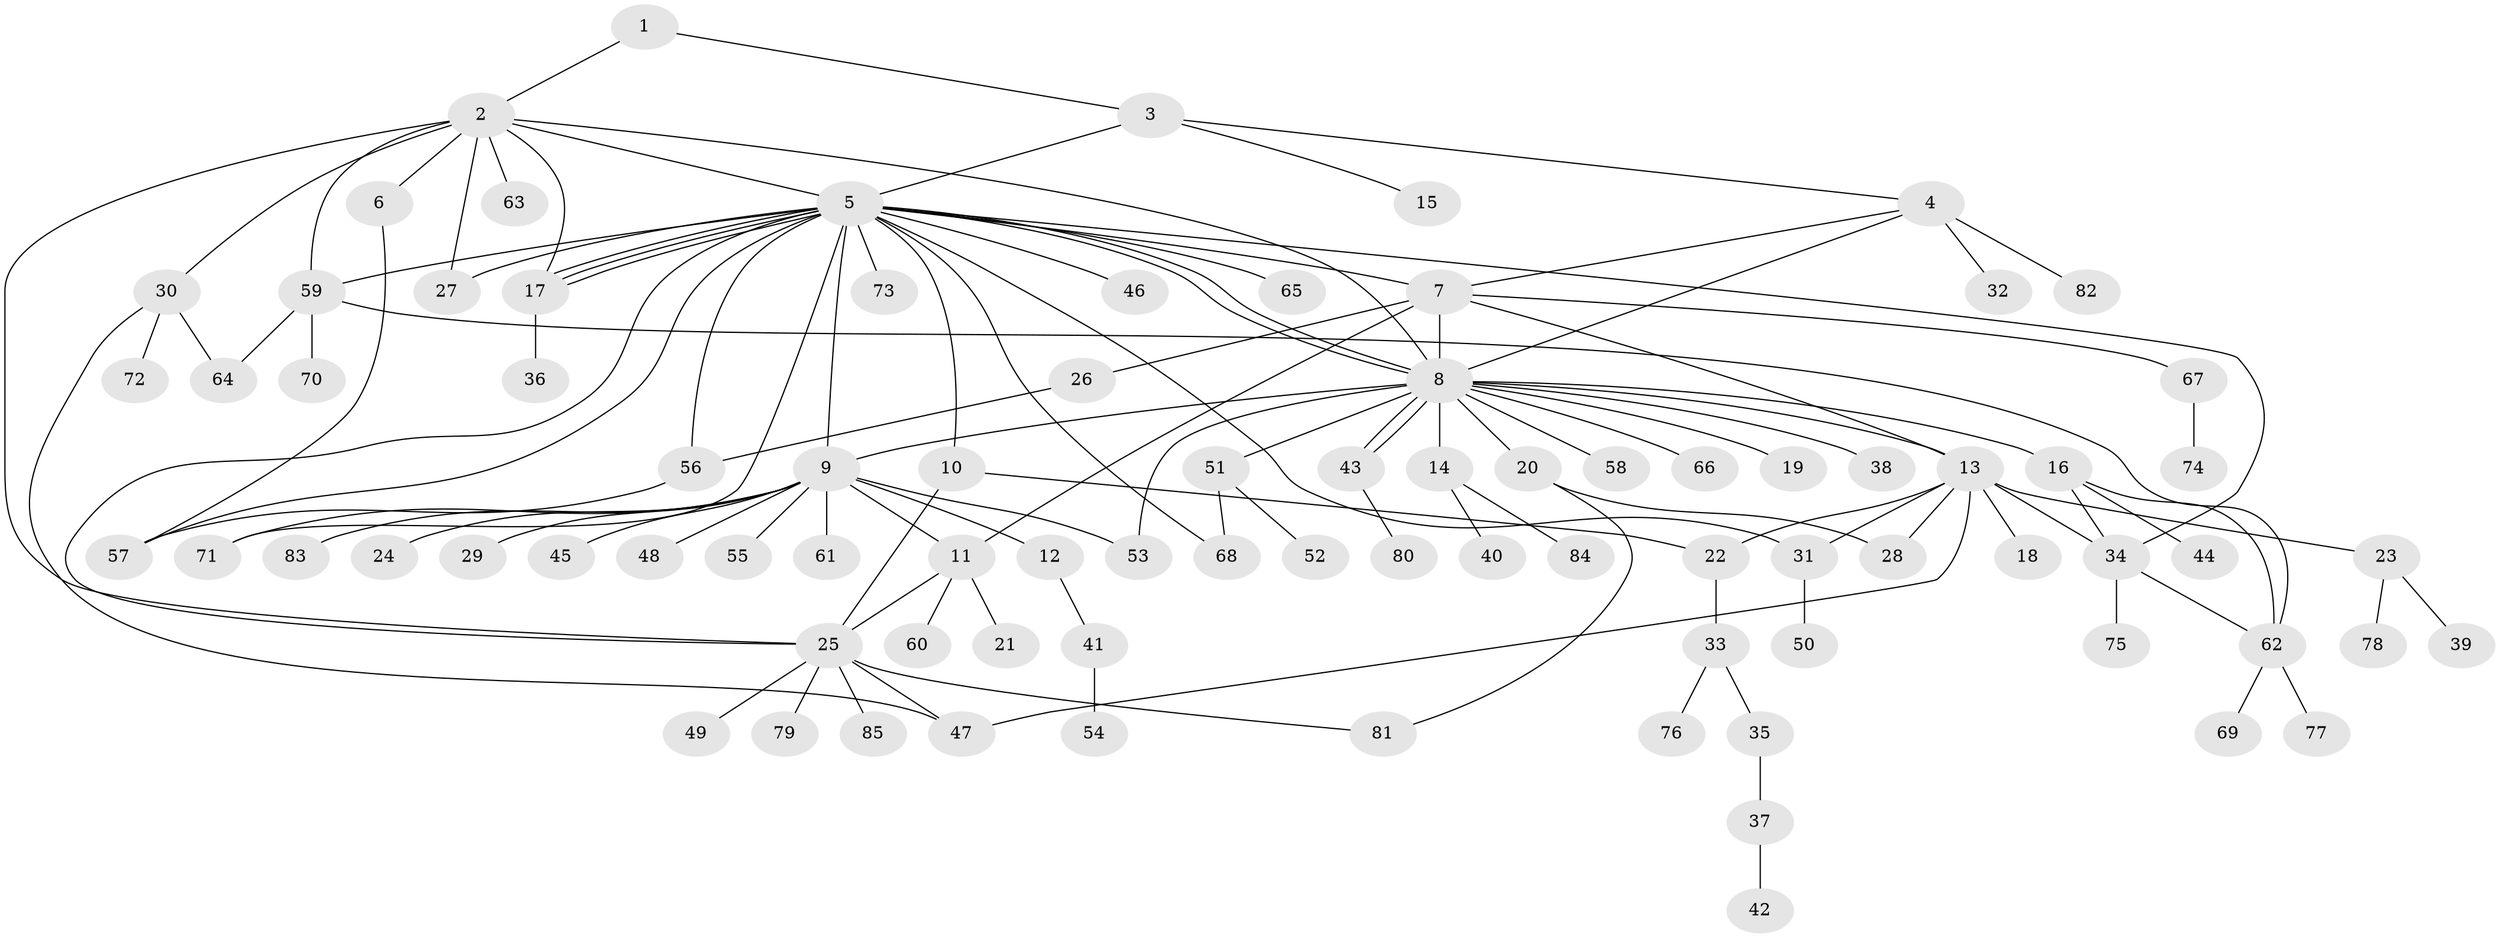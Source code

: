 // Generated by graph-tools (version 1.1) at 2025/01/03/09/25 03:01:41]
// undirected, 85 vertices, 119 edges
graph export_dot {
graph [start="1"]
  node [color=gray90,style=filled];
  1;
  2;
  3;
  4;
  5;
  6;
  7;
  8;
  9;
  10;
  11;
  12;
  13;
  14;
  15;
  16;
  17;
  18;
  19;
  20;
  21;
  22;
  23;
  24;
  25;
  26;
  27;
  28;
  29;
  30;
  31;
  32;
  33;
  34;
  35;
  36;
  37;
  38;
  39;
  40;
  41;
  42;
  43;
  44;
  45;
  46;
  47;
  48;
  49;
  50;
  51;
  52;
  53;
  54;
  55;
  56;
  57;
  58;
  59;
  60;
  61;
  62;
  63;
  64;
  65;
  66;
  67;
  68;
  69;
  70;
  71;
  72;
  73;
  74;
  75;
  76;
  77;
  78;
  79;
  80;
  81;
  82;
  83;
  84;
  85;
  1 -- 2;
  1 -- 3;
  2 -- 5;
  2 -- 6;
  2 -- 8;
  2 -- 17;
  2 -- 25;
  2 -- 27;
  2 -- 30;
  2 -- 59;
  2 -- 63;
  3 -- 4;
  3 -- 5;
  3 -- 15;
  4 -- 7;
  4 -- 8;
  4 -- 32;
  4 -- 82;
  5 -- 7;
  5 -- 8;
  5 -- 8;
  5 -- 9;
  5 -- 10;
  5 -- 17;
  5 -- 17;
  5 -- 17;
  5 -- 25;
  5 -- 27;
  5 -- 31;
  5 -- 34;
  5 -- 46;
  5 -- 56;
  5 -- 57;
  5 -- 59;
  5 -- 65;
  5 -- 68;
  5 -- 71;
  5 -- 73;
  6 -- 57;
  7 -- 8;
  7 -- 11;
  7 -- 13;
  7 -- 26;
  7 -- 67;
  8 -- 9;
  8 -- 13;
  8 -- 14;
  8 -- 16;
  8 -- 19;
  8 -- 20;
  8 -- 38;
  8 -- 43;
  8 -- 43;
  8 -- 51;
  8 -- 53;
  8 -- 58;
  8 -- 66;
  9 -- 11;
  9 -- 12;
  9 -- 24;
  9 -- 29;
  9 -- 45;
  9 -- 48;
  9 -- 53;
  9 -- 55;
  9 -- 61;
  9 -- 71;
  9 -- 83;
  10 -- 22;
  10 -- 25;
  11 -- 21;
  11 -- 25;
  11 -- 60;
  12 -- 41;
  13 -- 18;
  13 -- 22;
  13 -- 23;
  13 -- 28;
  13 -- 31;
  13 -- 34;
  13 -- 47;
  14 -- 40;
  14 -- 84;
  16 -- 34;
  16 -- 44;
  16 -- 62;
  17 -- 36;
  20 -- 28;
  20 -- 81;
  22 -- 33;
  23 -- 39;
  23 -- 78;
  25 -- 47;
  25 -- 49;
  25 -- 79;
  25 -- 81;
  25 -- 85;
  26 -- 56;
  30 -- 47;
  30 -- 64;
  30 -- 72;
  31 -- 50;
  33 -- 35;
  33 -- 76;
  34 -- 62;
  34 -- 75;
  35 -- 37;
  37 -- 42;
  41 -- 54;
  43 -- 80;
  51 -- 52;
  51 -- 68;
  56 -- 57;
  59 -- 62;
  59 -- 64;
  59 -- 70;
  62 -- 69;
  62 -- 77;
  67 -- 74;
}

